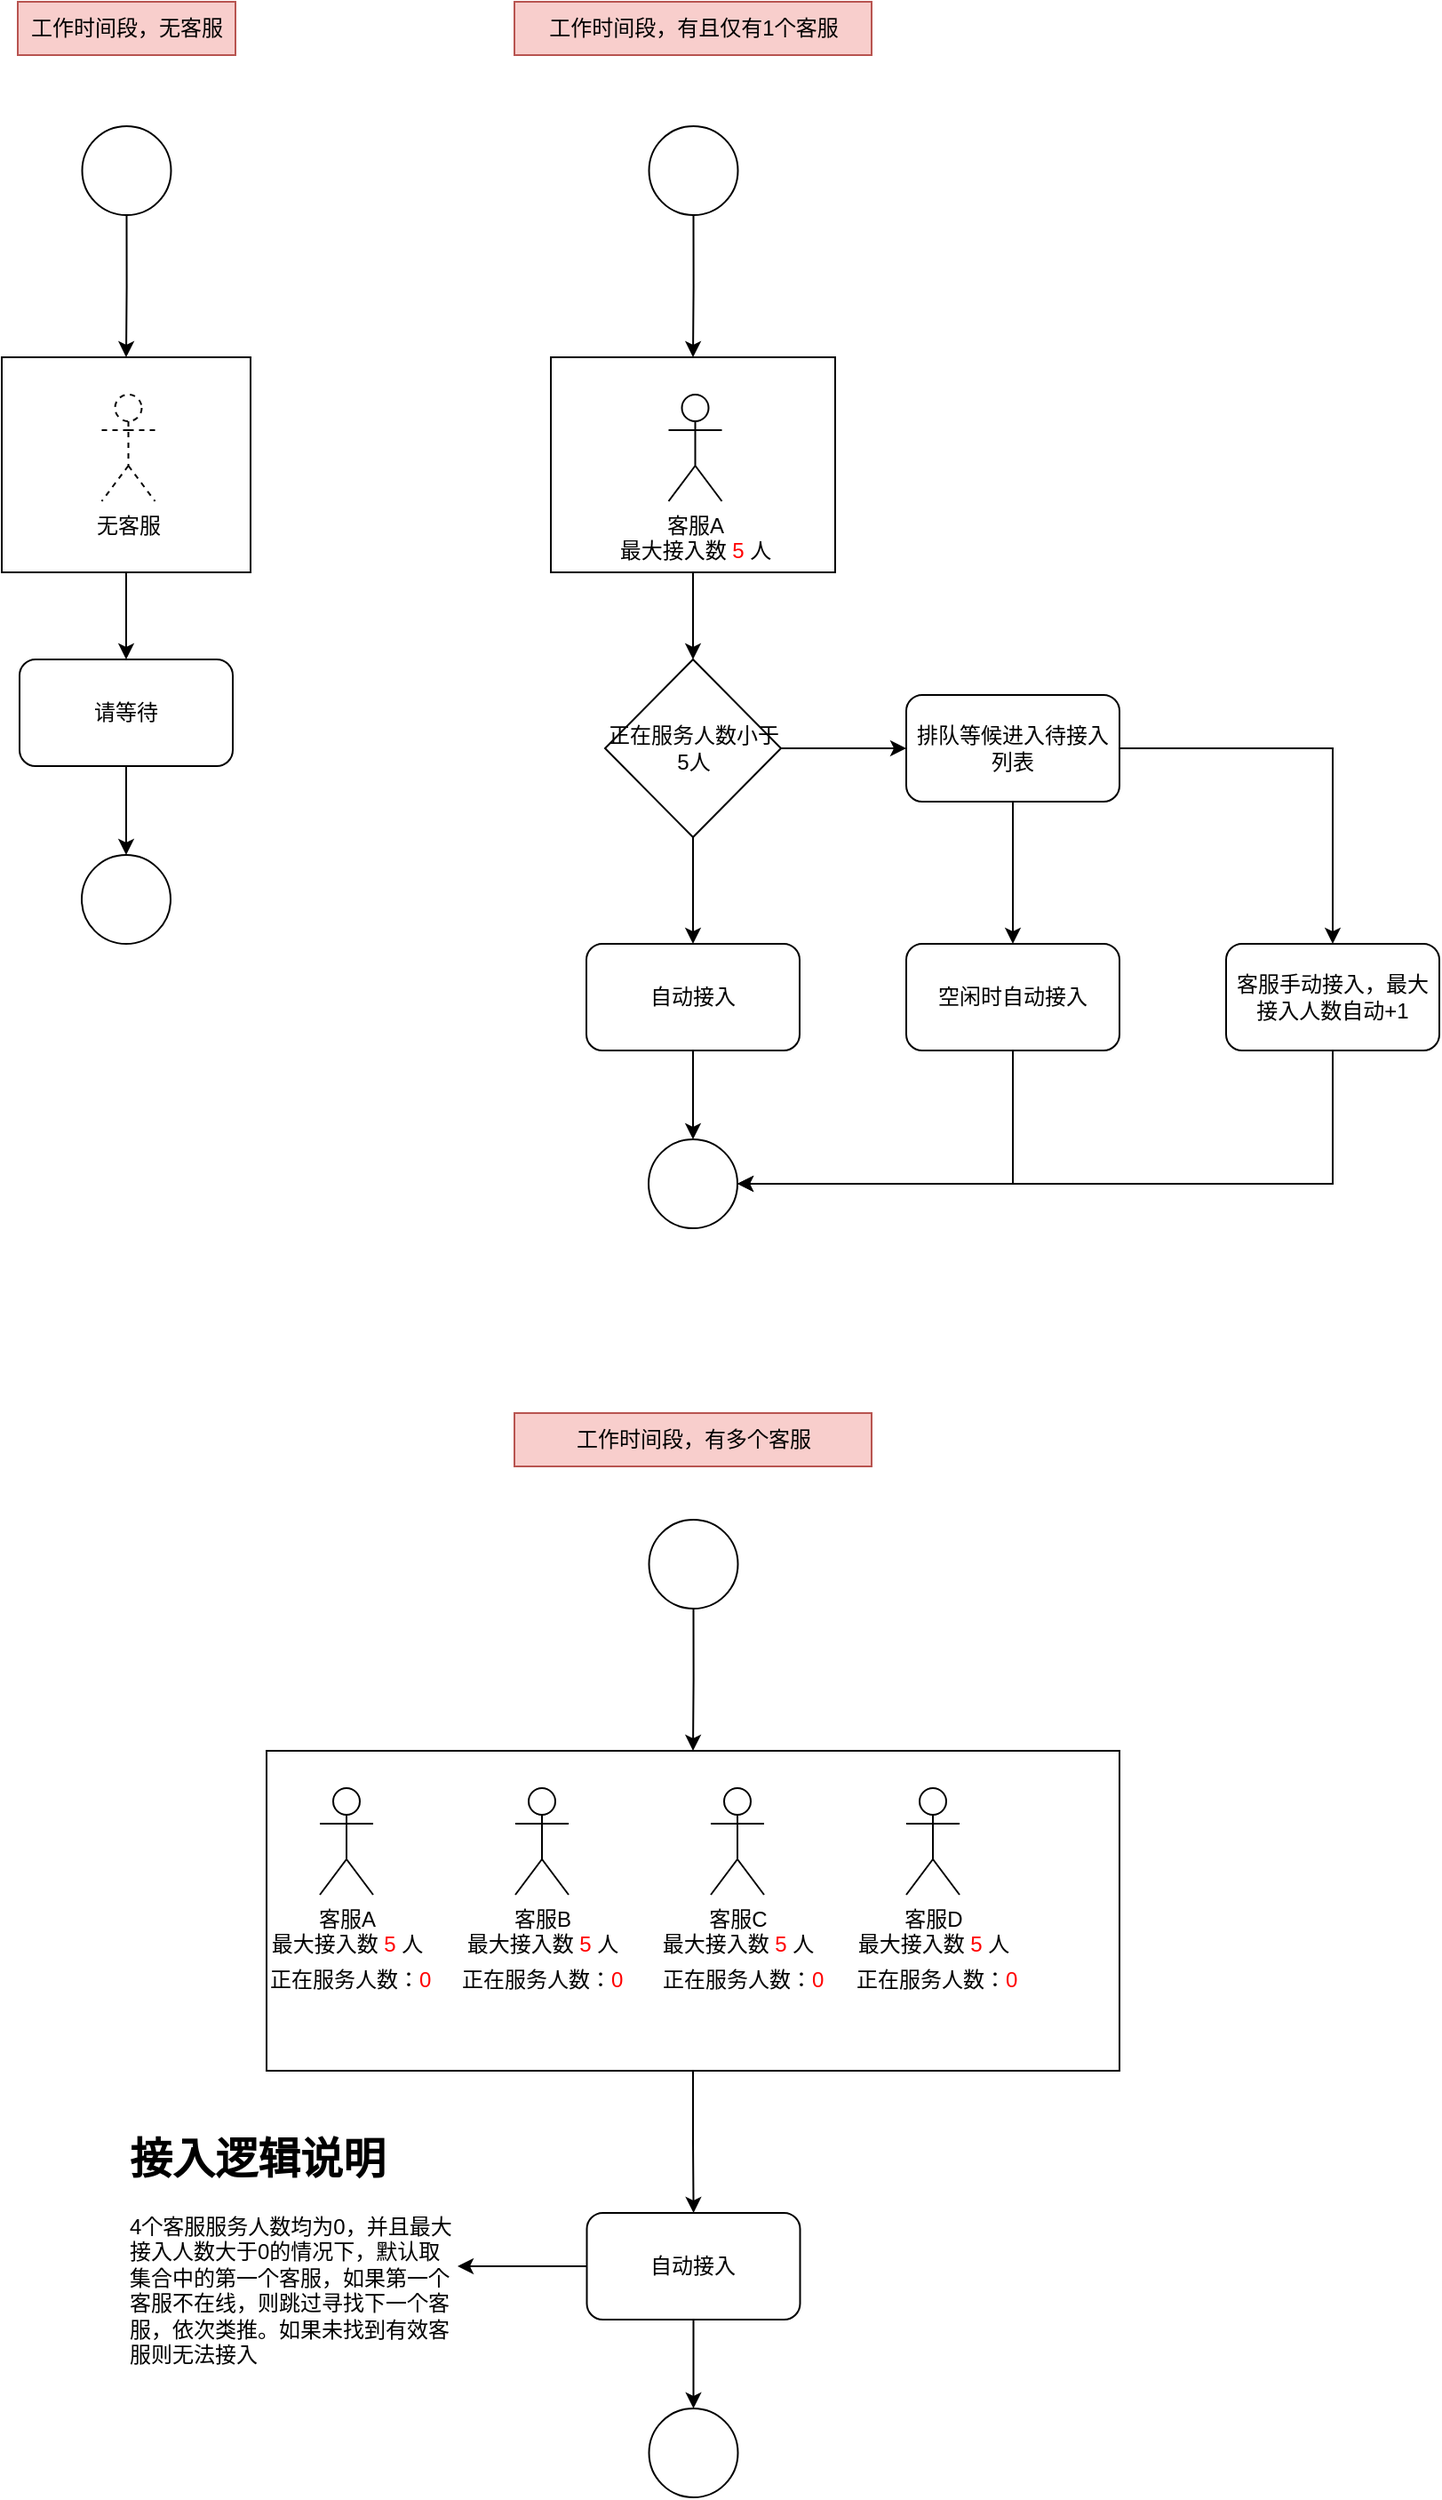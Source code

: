 <mxfile version="21.6.6" type="github">
  <diagram name="第 1 页" id="KX3Jd0_kvh_tnPCaIOLx">
    <mxGraphModel dx="2261" dy="841" grid="1" gridSize="10" guides="1" tooltips="1" connect="1" arrows="1" fold="1" page="1" pageScale="1" pageWidth="827" pageHeight="1169" math="0" shadow="0">
      <root>
        <mxCell id="0" />
        <mxCell id="1" parent="0" />
        <mxCell id="U5FtNi8npd5qvVz8V4rA-10" style="edgeStyle=orthogonalEdgeStyle;rounded=0;orthogonalLoop=1;jettySize=auto;html=1;entryX=0.5;entryY=0;entryDx=0;entryDy=0;" edge="1" parent="1" source="U5FtNi8npd5qvVz8V4rA-1" target="U5FtNi8npd5qvVz8V4rA-7">
          <mxGeometry relative="1" as="geometry" />
        </mxCell>
        <mxCell id="U5FtNi8npd5qvVz8V4rA-1" value="" style="ellipse;whiteSpace=wrap;html=1;aspect=fixed;" vertex="1" parent="1">
          <mxGeometry x="-153.75" y="190" width="50" height="50" as="geometry" />
        </mxCell>
        <mxCell id="U5FtNi8npd5qvVz8V4rA-3" value="工作时间段，无客服" style="text;html=1;strokeColor=#b85450;fillColor=#f8cecc;align=center;verticalAlign=middle;whiteSpace=wrap;rounded=0;" vertex="1" parent="1">
          <mxGeometry x="-190" y="120" width="122.5" height="30" as="geometry" />
        </mxCell>
        <mxCell id="U5FtNi8npd5qvVz8V4rA-12" style="edgeStyle=orthogonalEdgeStyle;rounded=0;orthogonalLoop=1;jettySize=auto;html=1;" edge="1" parent="1" source="U5FtNi8npd5qvVz8V4rA-7" target="U5FtNi8npd5qvVz8V4rA-11">
          <mxGeometry relative="1" as="geometry" />
        </mxCell>
        <mxCell id="U5FtNi8npd5qvVz8V4rA-7" value="" style="rounded=0;whiteSpace=wrap;html=1;" vertex="1" parent="1">
          <mxGeometry x="-199" y="320" width="140" height="121" as="geometry" />
        </mxCell>
        <mxCell id="U5FtNi8npd5qvVz8V4rA-9" value="无客服" style="shape=umlActor;verticalLabelPosition=bottom;verticalAlign=top;html=1;outlineConnect=0;dashed=1;" vertex="1" parent="1">
          <mxGeometry x="-142.75" y="341" width="30" height="60" as="geometry" />
        </mxCell>
        <mxCell id="U5FtNi8npd5qvVz8V4rA-15" style="edgeStyle=orthogonalEdgeStyle;rounded=0;orthogonalLoop=1;jettySize=auto;html=1;" edge="1" parent="1" source="U5FtNi8npd5qvVz8V4rA-11" target="U5FtNi8npd5qvVz8V4rA-14">
          <mxGeometry relative="1" as="geometry" />
        </mxCell>
        <mxCell id="U5FtNi8npd5qvVz8V4rA-11" value="请等待" style="rounded=1;whiteSpace=wrap;html=1;" vertex="1" parent="1">
          <mxGeometry x="-189" y="490" width="120" height="60" as="geometry" />
        </mxCell>
        <mxCell id="U5FtNi8npd5qvVz8V4rA-14" value="" style="ellipse;whiteSpace=wrap;html=1;aspect=fixed;" vertex="1" parent="1">
          <mxGeometry x="-154" y="600" width="50" height="50" as="geometry" />
        </mxCell>
        <mxCell id="U5FtNi8npd5qvVz8V4rA-17" style="edgeStyle=orthogonalEdgeStyle;rounded=0;orthogonalLoop=1;jettySize=auto;html=1;entryX=0.5;entryY=0;entryDx=0;entryDy=0;" edge="1" parent="1" source="U5FtNi8npd5qvVz8V4rA-18" target="U5FtNi8npd5qvVz8V4rA-21">
          <mxGeometry relative="1" as="geometry" />
        </mxCell>
        <mxCell id="U5FtNi8npd5qvVz8V4rA-18" value="" style="ellipse;whiteSpace=wrap;html=1;aspect=fixed;" vertex="1" parent="1">
          <mxGeometry x="165.25" y="190" width="50" height="50" as="geometry" />
        </mxCell>
        <mxCell id="U5FtNi8npd5qvVz8V4rA-19" value="工作时间段，有且仅有1个客服" style="text;html=1;strokeColor=#b85450;fillColor=#f8cecc;align=center;verticalAlign=middle;whiteSpace=wrap;rounded=0;" vertex="1" parent="1">
          <mxGeometry x="89.5" y="120" width="201" height="30" as="geometry" />
        </mxCell>
        <mxCell id="U5FtNi8npd5qvVz8V4rA-20" style="edgeStyle=orthogonalEdgeStyle;rounded=0;orthogonalLoop=1;jettySize=auto;html=1;" edge="1" parent="1" source="U5FtNi8npd5qvVz8V4rA-21">
          <mxGeometry relative="1" as="geometry">
            <mxPoint x="190" y="490" as="targetPoint" />
          </mxGeometry>
        </mxCell>
        <mxCell id="U5FtNi8npd5qvVz8V4rA-21" value="" style="rounded=0;whiteSpace=wrap;html=1;" vertex="1" parent="1">
          <mxGeometry x="110" y="320" width="160" height="121" as="geometry" />
        </mxCell>
        <mxCell id="U5FtNi8npd5qvVz8V4rA-22" value="客服A&lt;br&gt;最大接入数&lt;font color=&quot;#ff0000&quot;&gt; 5 &lt;/font&gt;人" style="shape=umlActor;verticalLabelPosition=bottom;verticalAlign=top;html=1;outlineConnect=0;" vertex="1" parent="1">
          <mxGeometry x="176.25" y="341" width="30" height="60" as="geometry" />
        </mxCell>
        <mxCell id="U5FtNi8npd5qvVz8V4rA-28" style="edgeStyle=orthogonalEdgeStyle;rounded=0;orthogonalLoop=1;jettySize=auto;html=1;entryX=0.5;entryY=0;entryDx=0;entryDy=0;" edge="1" parent="1" source="U5FtNi8npd5qvVz8V4rA-26" target="U5FtNi8npd5qvVz8V4rA-27">
          <mxGeometry relative="1" as="geometry" />
        </mxCell>
        <mxCell id="U5FtNi8npd5qvVz8V4rA-32" style="edgeStyle=orthogonalEdgeStyle;rounded=0;orthogonalLoop=1;jettySize=auto;html=1;entryX=0;entryY=0.5;entryDx=0;entryDy=0;" edge="1" parent="1" source="U5FtNi8npd5qvVz8V4rA-26" target="U5FtNi8npd5qvVz8V4rA-31">
          <mxGeometry relative="1" as="geometry" />
        </mxCell>
        <mxCell id="U5FtNi8npd5qvVz8V4rA-26" value="正在服务人数小于5人" style="rhombus;whiteSpace=wrap;html=1;" vertex="1" parent="1">
          <mxGeometry x="140.5" y="490" width="99" height="100" as="geometry" />
        </mxCell>
        <mxCell id="U5FtNi8npd5qvVz8V4rA-30" style="edgeStyle=orthogonalEdgeStyle;rounded=0;orthogonalLoop=1;jettySize=auto;html=1;" edge="1" parent="1" source="U5FtNi8npd5qvVz8V4rA-27" target="U5FtNi8npd5qvVz8V4rA-29">
          <mxGeometry relative="1" as="geometry" />
        </mxCell>
        <mxCell id="U5FtNi8npd5qvVz8V4rA-27" value="自动接入" style="rounded=1;whiteSpace=wrap;html=1;" vertex="1" parent="1">
          <mxGeometry x="130" y="650" width="120" height="60" as="geometry" />
        </mxCell>
        <mxCell id="U5FtNi8npd5qvVz8V4rA-29" value="" style="ellipse;whiteSpace=wrap;html=1;aspect=fixed;" vertex="1" parent="1">
          <mxGeometry x="165" y="760" width="50" height="50" as="geometry" />
        </mxCell>
        <mxCell id="U5FtNi8npd5qvVz8V4rA-36" style="edgeStyle=orthogonalEdgeStyle;rounded=0;orthogonalLoop=1;jettySize=auto;html=1;" edge="1" parent="1" source="U5FtNi8npd5qvVz8V4rA-31" target="U5FtNi8npd5qvVz8V4rA-35">
          <mxGeometry relative="1" as="geometry" />
        </mxCell>
        <mxCell id="U5FtNi8npd5qvVz8V4rA-37" style="edgeStyle=orthogonalEdgeStyle;rounded=0;orthogonalLoop=1;jettySize=auto;html=1;entryX=0.5;entryY=0;entryDx=0;entryDy=0;" edge="1" parent="1" source="U5FtNi8npd5qvVz8V4rA-31" target="U5FtNi8npd5qvVz8V4rA-34">
          <mxGeometry relative="1" as="geometry" />
        </mxCell>
        <mxCell id="U5FtNi8npd5qvVz8V4rA-31" value="排队等候进入待接入列表" style="rounded=1;whiteSpace=wrap;html=1;" vertex="1" parent="1">
          <mxGeometry x="310" y="510" width="120" height="60" as="geometry" />
        </mxCell>
        <mxCell id="U5FtNi8npd5qvVz8V4rA-39" style="edgeStyle=orthogonalEdgeStyle;rounded=0;orthogonalLoop=1;jettySize=auto;html=1;entryX=1;entryY=0.5;entryDx=0;entryDy=0;" edge="1" parent="1" source="U5FtNi8npd5qvVz8V4rA-34" target="U5FtNi8npd5qvVz8V4rA-29">
          <mxGeometry relative="1" as="geometry">
            <Array as="points">
              <mxPoint x="370" y="785" />
            </Array>
          </mxGeometry>
        </mxCell>
        <mxCell id="U5FtNi8npd5qvVz8V4rA-34" value="空闲时自动接入" style="rounded=1;whiteSpace=wrap;html=1;" vertex="1" parent="1">
          <mxGeometry x="310" y="650" width="120" height="60" as="geometry" />
        </mxCell>
        <mxCell id="U5FtNi8npd5qvVz8V4rA-38" style="edgeStyle=orthogonalEdgeStyle;rounded=0;orthogonalLoop=1;jettySize=auto;html=1;entryX=1;entryY=0.5;entryDx=0;entryDy=0;" edge="1" parent="1" source="U5FtNi8npd5qvVz8V4rA-35" target="U5FtNi8npd5qvVz8V4rA-29">
          <mxGeometry relative="1" as="geometry">
            <Array as="points">
              <mxPoint x="550" y="785" />
            </Array>
          </mxGeometry>
        </mxCell>
        <mxCell id="U5FtNi8npd5qvVz8V4rA-35" value="客服手动接入，最大接入人数自动+1" style="rounded=1;whiteSpace=wrap;html=1;" vertex="1" parent="1">
          <mxGeometry x="490" y="650" width="120" height="60" as="geometry" />
        </mxCell>
        <mxCell id="U5FtNi8npd5qvVz8V4rA-40" style="edgeStyle=orthogonalEdgeStyle;rounded=0;orthogonalLoop=1;jettySize=auto;html=1;entryX=0.5;entryY=0;entryDx=0;entryDy=0;" edge="1" parent="1" source="U5FtNi8npd5qvVz8V4rA-41" target="U5FtNi8npd5qvVz8V4rA-43">
          <mxGeometry relative="1" as="geometry" />
        </mxCell>
        <mxCell id="U5FtNi8npd5qvVz8V4rA-41" value="" style="ellipse;whiteSpace=wrap;html=1;aspect=fixed;" vertex="1" parent="1">
          <mxGeometry x="165.25" y="974" width="50" height="50" as="geometry" />
        </mxCell>
        <mxCell id="U5FtNi8npd5qvVz8V4rA-42" style="edgeStyle=orthogonalEdgeStyle;rounded=0;orthogonalLoop=1;jettySize=auto;html=1;" edge="1" parent="1" source="U5FtNi8npd5qvVz8V4rA-43" target="U5FtNi8npd5qvVz8V4rA-49">
          <mxGeometry relative="1" as="geometry">
            <mxPoint x="190" y="1345" as="targetPoint" />
          </mxGeometry>
        </mxCell>
        <mxCell id="U5FtNi8npd5qvVz8V4rA-43" value="" style="rounded=0;whiteSpace=wrap;html=1;" vertex="1" parent="1">
          <mxGeometry x="-50" y="1104" width="480" height="180" as="geometry" />
        </mxCell>
        <mxCell id="U5FtNi8npd5qvVz8V4rA-44" value="客服A&lt;br&gt;最大接入数&lt;font color=&quot;#ff0000&quot;&gt; 5 &lt;/font&gt;人" style="shape=umlActor;verticalLabelPosition=bottom;verticalAlign=top;html=1;outlineConnect=0;" vertex="1" parent="1">
          <mxGeometry x="-20" y="1125" width="30" height="60" as="geometry" />
        </mxCell>
        <mxCell id="U5FtNi8npd5qvVz8V4rA-48" style="edgeStyle=orthogonalEdgeStyle;rounded=0;orthogonalLoop=1;jettySize=auto;html=1;" edge="1" parent="1" source="U5FtNi8npd5qvVz8V4rA-49" target="U5FtNi8npd5qvVz8V4rA-50">
          <mxGeometry relative="1" as="geometry" />
        </mxCell>
        <mxCell id="U5FtNi8npd5qvVz8V4rA-68" style="edgeStyle=orthogonalEdgeStyle;rounded=0;orthogonalLoop=1;jettySize=auto;html=1;" edge="1" parent="1" source="U5FtNi8npd5qvVz8V4rA-49" target="U5FtNi8npd5qvVz8V4rA-67">
          <mxGeometry relative="1" as="geometry" />
        </mxCell>
        <mxCell id="U5FtNi8npd5qvVz8V4rA-49" value="自动接入" style="rounded=1;whiteSpace=wrap;html=1;" vertex="1" parent="1">
          <mxGeometry x="130.25" y="1364" width="120" height="60" as="geometry" />
        </mxCell>
        <mxCell id="U5FtNi8npd5qvVz8V4rA-50" value="" style="ellipse;whiteSpace=wrap;html=1;aspect=fixed;" vertex="1" parent="1">
          <mxGeometry x="165.25" y="1474" width="50" height="50" as="geometry" />
        </mxCell>
        <mxCell id="U5FtNi8npd5qvVz8V4rA-58" value="客服B&lt;br&gt;最大接入数&lt;font color=&quot;#ff0000&quot;&gt; 5 &lt;/font&gt;人" style="shape=umlActor;verticalLabelPosition=bottom;verticalAlign=top;html=1;outlineConnect=0;" vertex="1" parent="1">
          <mxGeometry x="90" y="1125" width="30" height="60" as="geometry" />
        </mxCell>
        <mxCell id="U5FtNi8npd5qvVz8V4rA-59" value="客服C&lt;br&gt;最大接入数&lt;font color=&quot;#ff0000&quot;&gt; 5 &lt;/font&gt;人" style="shape=umlActor;verticalLabelPosition=bottom;verticalAlign=top;html=1;outlineConnect=0;" vertex="1" parent="1">
          <mxGeometry x="200" y="1125" width="30" height="60" as="geometry" />
        </mxCell>
        <mxCell id="U5FtNi8npd5qvVz8V4rA-60" value="客服D&lt;br&gt;最大接入数&lt;font color=&quot;#ff0000&quot;&gt; 5 &lt;/font&gt;人" style="shape=umlActor;verticalLabelPosition=bottom;verticalAlign=top;html=1;outlineConnect=0;" vertex="1" parent="1">
          <mxGeometry x="310" y="1125" width="30" height="60" as="geometry" />
        </mxCell>
        <mxCell id="U5FtNi8npd5qvVz8V4rA-63" value="正在服务人数：&lt;font color=&quot;#ff0000&quot;&gt;0&lt;/font&gt;" style="text;html=1;strokeColor=none;fillColor=none;align=left;verticalAlign=middle;whiteSpace=wrap;rounded=0;" vertex="1" parent="1">
          <mxGeometry x="-50" y="1218" width="107.5" height="30" as="geometry" />
        </mxCell>
        <mxCell id="U5FtNi8npd5qvVz8V4rA-64" value="正在服务人数：&lt;font color=&quot;#ff0000&quot;&gt;0&lt;/font&gt;" style="text;html=1;strokeColor=none;fillColor=none;align=left;verticalAlign=middle;whiteSpace=wrap;rounded=0;" vertex="1" parent="1">
          <mxGeometry x="57.5" y="1218" width="107.5" height="30" as="geometry" />
        </mxCell>
        <mxCell id="U5FtNi8npd5qvVz8V4rA-65" value="正在服务人数：&lt;font color=&quot;#ff0000&quot;&gt;0&lt;/font&gt;" style="text;html=1;strokeColor=none;fillColor=none;align=left;verticalAlign=middle;whiteSpace=wrap;rounded=0;" vertex="1" parent="1">
          <mxGeometry x="170.5" y="1218" width="107.5" height="30" as="geometry" />
        </mxCell>
        <mxCell id="U5FtNi8npd5qvVz8V4rA-66" value="正在服务人数：&lt;font color=&quot;#ff0000&quot;&gt;0&lt;/font&gt;" style="text;html=1;strokeColor=none;fillColor=none;align=left;verticalAlign=middle;whiteSpace=wrap;rounded=0;" vertex="1" parent="1">
          <mxGeometry x="280" y="1218" width="107.5" height="30" as="geometry" />
        </mxCell>
        <mxCell id="U5FtNi8npd5qvVz8V4rA-67" value="&lt;h1&gt;接入逻辑说明&lt;/h1&gt;&lt;p&gt;4个客服服务人数均为0，并且最大接入人数大于0的情况下，默认取集合中的第一个客服，如果第一个客服不在线，则跳过寻找下一个客服，依次类推。如果未找到有效客服则无法接入&lt;/p&gt;" style="text;html=1;strokeColor=none;fillColor=none;spacing=5;spacingTop=-20;whiteSpace=wrap;overflow=hidden;rounded=0;" vertex="1" parent="1">
          <mxGeometry x="-132.5" y="1314" width="190" height="160" as="geometry" />
        </mxCell>
        <mxCell id="U5FtNi8npd5qvVz8V4rA-70" value="工作时间段，有多个客服" style="text;html=1;strokeColor=#b85450;fillColor=#f8cecc;align=center;verticalAlign=middle;whiteSpace=wrap;rounded=0;" vertex="1" parent="1">
          <mxGeometry x="89.5" y="914" width="201" height="30" as="geometry" />
        </mxCell>
      </root>
    </mxGraphModel>
  </diagram>
</mxfile>
